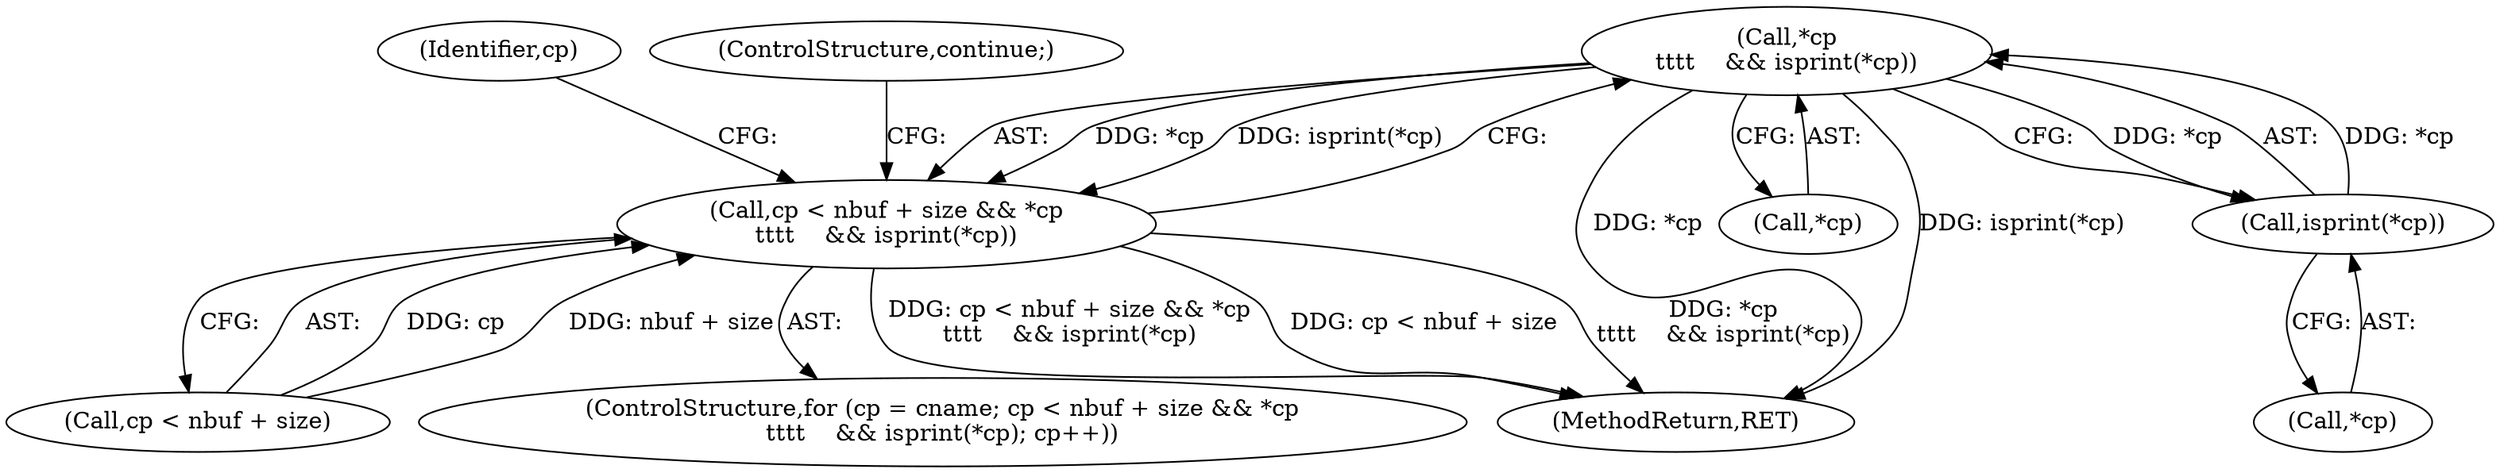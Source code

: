 digraph "0_file_2858eaf99f6cc5aae129bcbf1e24ad160240185f@pointer" {
"1000502" [label="(Call,*cp\n\t\t\t\t    && isprint(*cp))"];
"1000505" [label="(Call,isprint(*cp))"];
"1000502" [label="(Call,*cp\n\t\t\t\t    && isprint(*cp))"];
"1000496" [label="(Call,cp < nbuf + size && *cp\n\t\t\t\t    && isprint(*cp))"];
"1000503" [label="(Call,*cp)"];
"1000506" [label="(Call,*cp)"];
"1000492" [label="(ControlStructure,for (cp = cname; cp < nbuf + size && *cp\n\t\t\t\t    && isprint(*cp); cp++))"];
"1000514" [label="(Identifier,cp)"];
"1000548" [label="(MethodReturn,RET)"];
"1000502" [label="(Call,*cp\n\t\t\t\t    && isprint(*cp))"];
"1000497" [label="(Call,cp < nbuf + size)"];
"1000496" [label="(Call,cp < nbuf + size && *cp\n\t\t\t\t    && isprint(*cp))"];
"1000510" [label="(ControlStructure,continue;)"];
"1000505" [label="(Call,isprint(*cp))"];
"1000502" -> "1000496"  [label="AST: "];
"1000502" -> "1000503"  [label="CFG: "];
"1000502" -> "1000505"  [label="CFG: "];
"1000503" -> "1000502"  [label="AST: "];
"1000505" -> "1000502"  [label="AST: "];
"1000496" -> "1000502"  [label="CFG: "];
"1000502" -> "1000548"  [label="DDG: *cp"];
"1000502" -> "1000548"  [label="DDG: isprint(*cp)"];
"1000502" -> "1000496"  [label="DDG: *cp"];
"1000502" -> "1000496"  [label="DDG: isprint(*cp)"];
"1000505" -> "1000502"  [label="DDG: *cp"];
"1000502" -> "1000505"  [label="DDG: *cp"];
"1000505" -> "1000506"  [label="CFG: "];
"1000506" -> "1000505"  [label="AST: "];
"1000496" -> "1000492"  [label="AST: "];
"1000496" -> "1000497"  [label="CFG: "];
"1000497" -> "1000496"  [label="AST: "];
"1000510" -> "1000496"  [label="CFG: "];
"1000514" -> "1000496"  [label="CFG: "];
"1000496" -> "1000548"  [label="DDG: cp < nbuf + size && *cp\n\t\t\t\t    && isprint(*cp)"];
"1000496" -> "1000548"  [label="DDG: cp < nbuf + size"];
"1000496" -> "1000548"  [label="DDG: *cp\n\t\t\t\t    && isprint(*cp)"];
"1000497" -> "1000496"  [label="DDG: cp"];
"1000497" -> "1000496"  [label="DDG: nbuf + size"];
}
